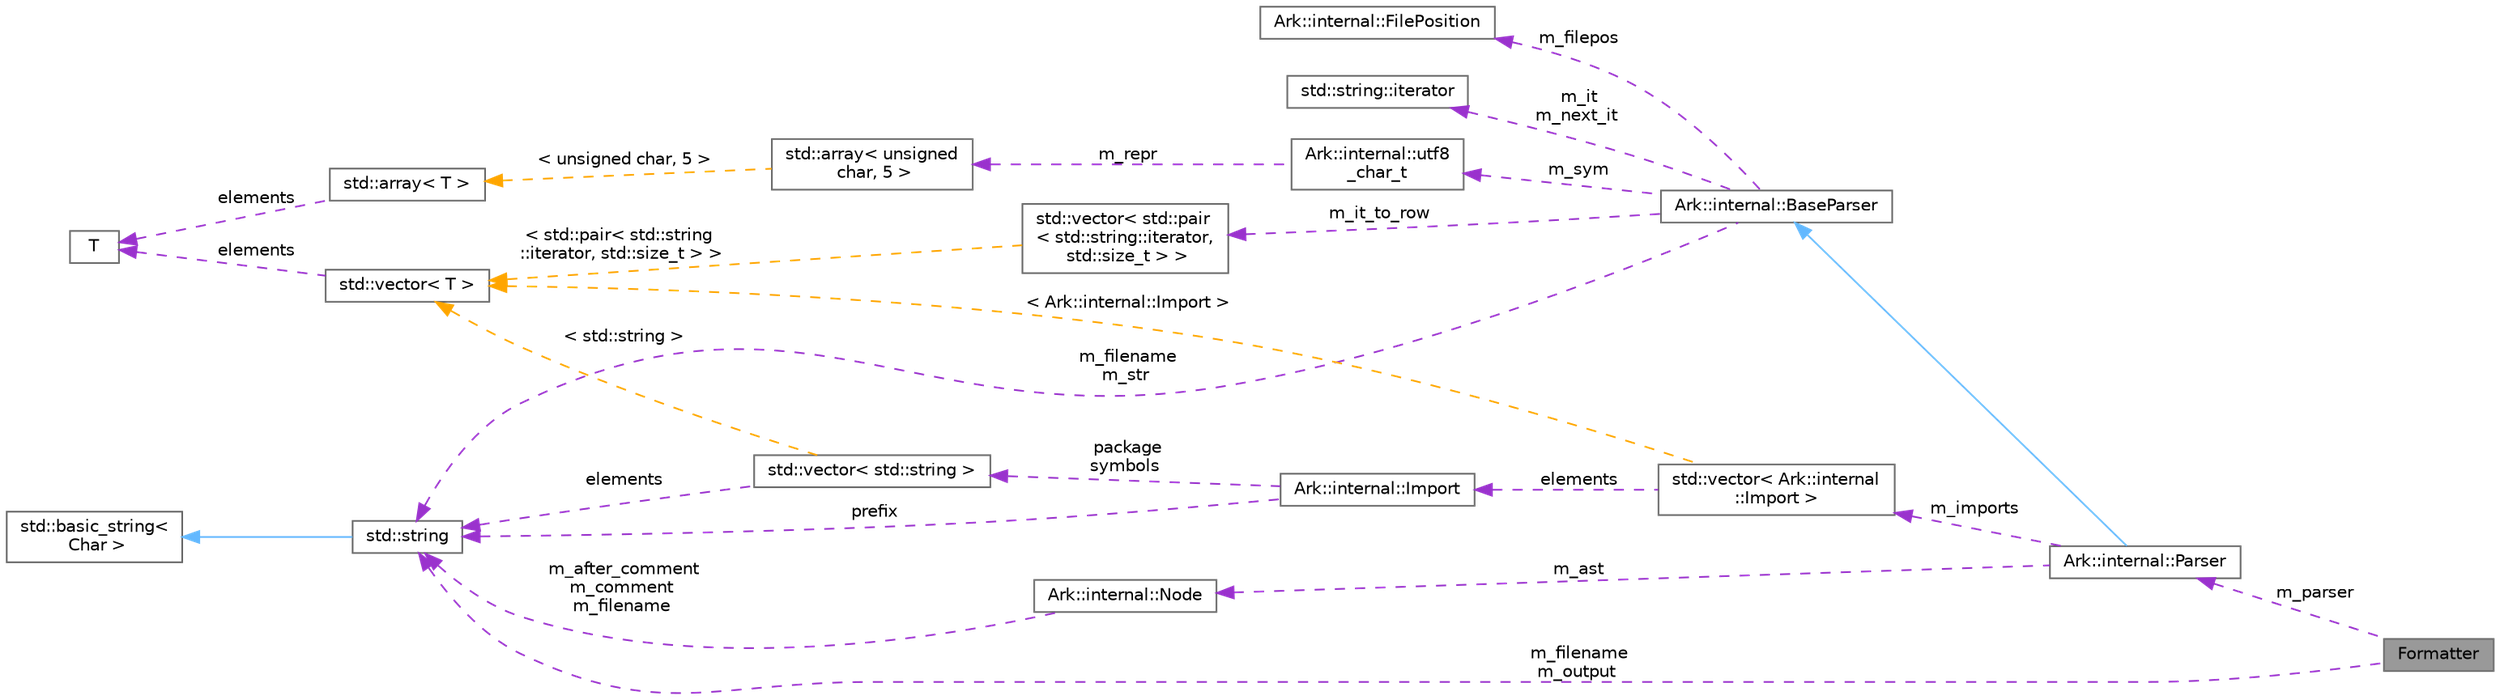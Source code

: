 digraph "Formatter"
{
 // INTERACTIVE_SVG=YES
 // LATEX_PDF_SIZE
  bgcolor="transparent";
  edge [fontname=Helvetica,fontsize=10,labelfontname=Helvetica,labelfontsize=10];
  node [fontname=Helvetica,fontsize=10,shape=box,height=0.2,width=0.4];
  rankdir="LR";
  Node1 [label="Formatter",height=0.2,width=0.4,color="gray40", fillcolor="grey60", style="filled", fontcolor="black",tooltip=" "];
  Node2 -> Node1 [dir="back",color="darkorchid3",style="dashed",label=" m_filename\nm_output" ];
  Node2 [label="std::string",height=0.2,width=0.4,color="gray40", fillcolor="white", style="filled",tooltip=" "];
  Node3 -> Node2 [dir="back",color="steelblue1",style="solid"];
  Node3 [label="std::basic_string\<\l Char \>",height=0.2,width=0.4,color="gray40", fillcolor="white", style="filled",tooltip=" "];
  Node4 -> Node1 [dir="back",color="darkorchid3",style="dashed",label=" m_parser" ];
  Node4 [label="Ark::internal::Parser",height=0.2,width=0.4,color="gray40", fillcolor="white", style="filled",URL="$d9/d0c/classArk_1_1internal_1_1Parser.html",tooltip=" "];
  Node5 -> Node4 [dir="back",color="steelblue1",style="solid"];
  Node5 [label="Ark::internal::BaseParser",height=0.2,width=0.4,color="gray40", fillcolor="white", style="filled",URL="$d8/d00/classArk_1_1internal_1_1BaseParser.html",tooltip=" "];
  Node2 -> Node5 [dir="back",color="darkorchid3",style="dashed",label=" m_filename\nm_str" ];
  Node6 -> Node5 [dir="back",color="darkorchid3",style="dashed",label=" m_it_to_row" ];
  Node6 [label="std::vector\< std::pair\l\< std::string::iterator,\l std::size_t \> \>",height=0.2,width=0.4,color="gray40", fillcolor="white", style="filled",tooltip=" "];
  Node7 -> Node6 [dir="back",color="orange",style="dashed",label=" \< std::pair\< std::string\l::iterator, std::size_t \> \>" ];
  Node7 [label="std::vector\< T \>",height=0.2,width=0.4,color="gray40", fillcolor="white", style="filled",tooltip=" "];
  Node8 -> Node7 [dir="back",color="darkorchid3",style="dashed",label=" elements" ];
  Node8 [label="T",height=0.2,width=0.4,color="gray40", fillcolor="white", style="filled",tooltip=" "];
  Node9 -> Node5 [dir="back",color="darkorchid3",style="dashed",label=" m_it\nm_next_it" ];
  Node9 [label="std::string::iterator",height=0.2,width=0.4,color="gray40", fillcolor="white", style="filled",tooltip=" "];
  Node10 -> Node5 [dir="back",color="darkorchid3",style="dashed",label=" m_sym" ];
  Node10 [label="Ark::internal::utf8\l_char_t",height=0.2,width=0.4,color="gray40", fillcolor="white", style="filled",URL="$df/d83/classArk_1_1internal_1_1utf8__char__t.html",tooltip=" "];
  Node11 -> Node10 [dir="back",color="darkorchid3",style="dashed",label=" m_repr" ];
  Node11 [label="std::array\< unsigned\l char, 5 \>",height=0.2,width=0.4,color="gray40", fillcolor="white", style="filled",tooltip=" "];
  Node12 -> Node11 [dir="back",color="orange",style="dashed",label=" \< unsigned char, 5 \>" ];
  Node12 [label="std::array\< T \>",height=0.2,width=0.4,color="gray40", fillcolor="white", style="filled",tooltip=" "];
  Node8 -> Node12 [dir="back",color="darkorchid3",style="dashed",label=" elements" ];
  Node13 -> Node5 [dir="back",color="darkorchid3",style="dashed",label=" m_filepos" ];
  Node13 [label="Ark::internal::FilePosition",height=0.2,width=0.4,color="gray40", fillcolor="white", style="filled",URL="$dd/d0e/structArk_1_1internal_1_1FilePosition.html",tooltip=" "];
  Node14 -> Node4 [dir="back",color="darkorchid3",style="dashed",label=" m_ast" ];
  Node14 [label="Ark::internal::Node",height=0.2,width=0.4,color="gray40", fillcolor="white", style="filled",URL="$dc/d9e/classArk_1_1internal_1_1Node.html",tooltip="A node of an Abstract Syntax Tree for ArkScript."];
  Node2 -> Node14 [dir="back",color="darkorchid3",style="dashed",label=" m_after_comment\nm_comment\nm_filename" ];
  Node15 -> Node4 [dir="back",color="darkorchid3",style="dashed",label=" m_imports" ];
  Node15 [label="std::vector\< Ark::internal\l::Import \>",height=0.2,width=0.4,color="gray40", fillcolor="white", style="filled",tooltip=" "];
  Node16 -> Node15 [dir="back",color="darkorchid3",style="dashed",label=" elements" ];
  Node16 [label="Ark::internal::Import",height=0.2,width=0.4,color="gray40", fillcolor="white", style="filled",URL="$da/d03/structArk_1_1internal_1_1Import.html",tooltip=" "];
  Node2 -> Node16 [dir="back",color="darkorchid3",style="dashed",label=" prefix" ];
  Node17 -> Node16 [dir="back",color="darkorchid3",style="dashed",label=" package\nsymbols" ];
  Node17 [label="std::vector\< std::string \>",height=0.2,width=0.4,color="gray40", fillcolor="white", style="filled",tooltip=" "];
  Node2 -> Node17 [dir="back",color="darkorchid3",style="dashed",label=" elements" ];
  Node7 -> Node17 [dir="back",color="orange",style="dashed",label=" \< std::string \>" ];
  Node7 -> Node15 [dir="back",color="orange",style="dashed",label=" \< Ark::internal::Import \>" ];
}
